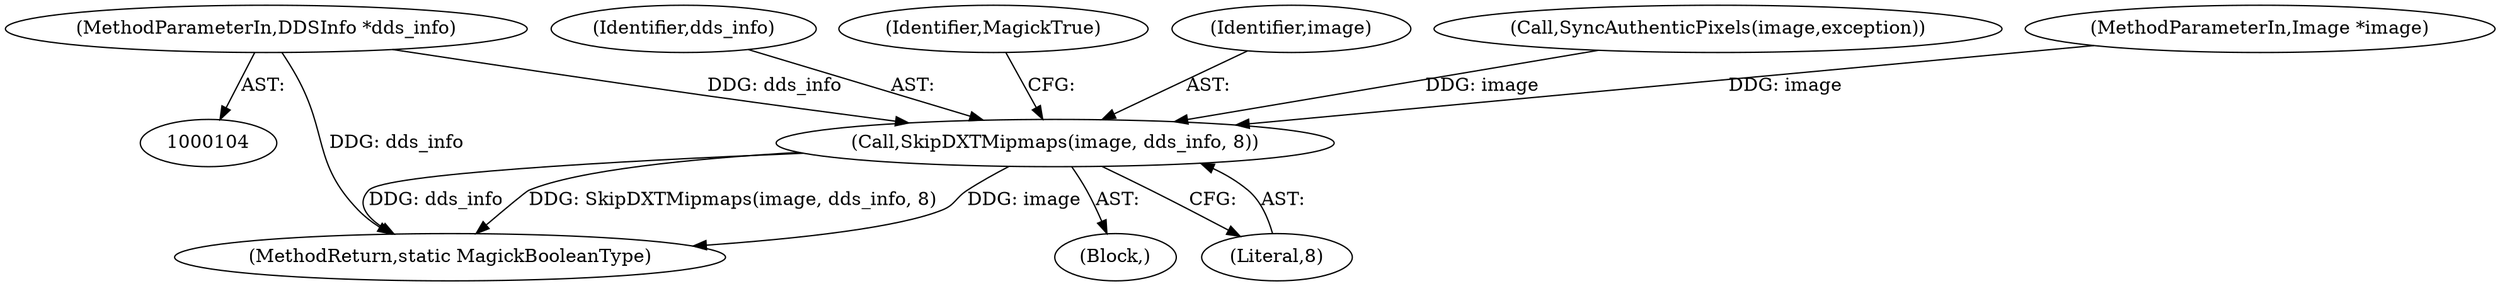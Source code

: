 digraph "1_ImageMagick_d7325bac173492b358417a0ad49fabad44447d52_0@pointer" {
"1000106" [label="(MethodParameterIn,DDSInfo *dds_info)"];
"1000311" [label="(Call,SkipDXTMipmaps(image, dds_info, 8))"];
"1000317" [label="(MethodReturn,static MagickBooleanType)"];
"1000311" [label="(Call,SkipDXTMipmaps(image, dds_info, 8))"];
"1000108" [label="(Block,)"];
"1000313" [label="(Identifier,dds_info)"];
"1000106" [label="(MethodParameterIn,DDSInfo *dds_info)"];
"1000316" [label="(Identifier,MagickTrue)"];
"1000312" [label="(Identifier,image)"];
"1000305" [label="(Call,SyncAuthenticPixels(image,exception))"];
"1000105" [label="(MethodParameterIn,Image *image)"];
"1000314" [label="(Literal,8)"];
"1000106" -> "1000104"  [label="AST: "];
"1000106" -> "1000317"  [label="DDG: dds_info"];
"1000106" -> "1000311"  [label="DDG: dds_info"];
"1000311" -> "1000108"  [label="AST: "];
"1000311" -> "1000314"  [label="CFG: "];
"1000312" -> "1000311"  [label="AST: "];
"1000313" -> "1000311"  [label="AST: "];
"1000314" -> "1000311"  [label="AST: "];
"1000316" -> "1000311"  [label="CFG: "];
"1000311" -> "1000317"  [label="DDG: image"];
"1000311" -> "1000317"  [label="DDG: dds_info"];
"1000311" -> "1000317"  [label="DDG: SkipDXTMipmaps(image, dds_info, 8)"];
"1000305" -> "1000311"  [label="DDG: image"];
"1000105" -> "1000311"  [label="DDG: image"];
}
